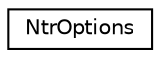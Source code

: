 digraph "Graphical Class Hierarchy"
{
  edge [fontname="Helvetica",fontsize="10",labelfontname="Helvetica",labelfontsize="10"];
  node [fontname="Helvetica",fontsize="10",shape=record];
  rankdir="LR";
  Node1 [label="NtrOptions",height=0.2,width=0.4,color="black", fillcolor="white", style="filled",URL="$structNtrOptions.html",tooltip="Options for nanotrav. "];
}
